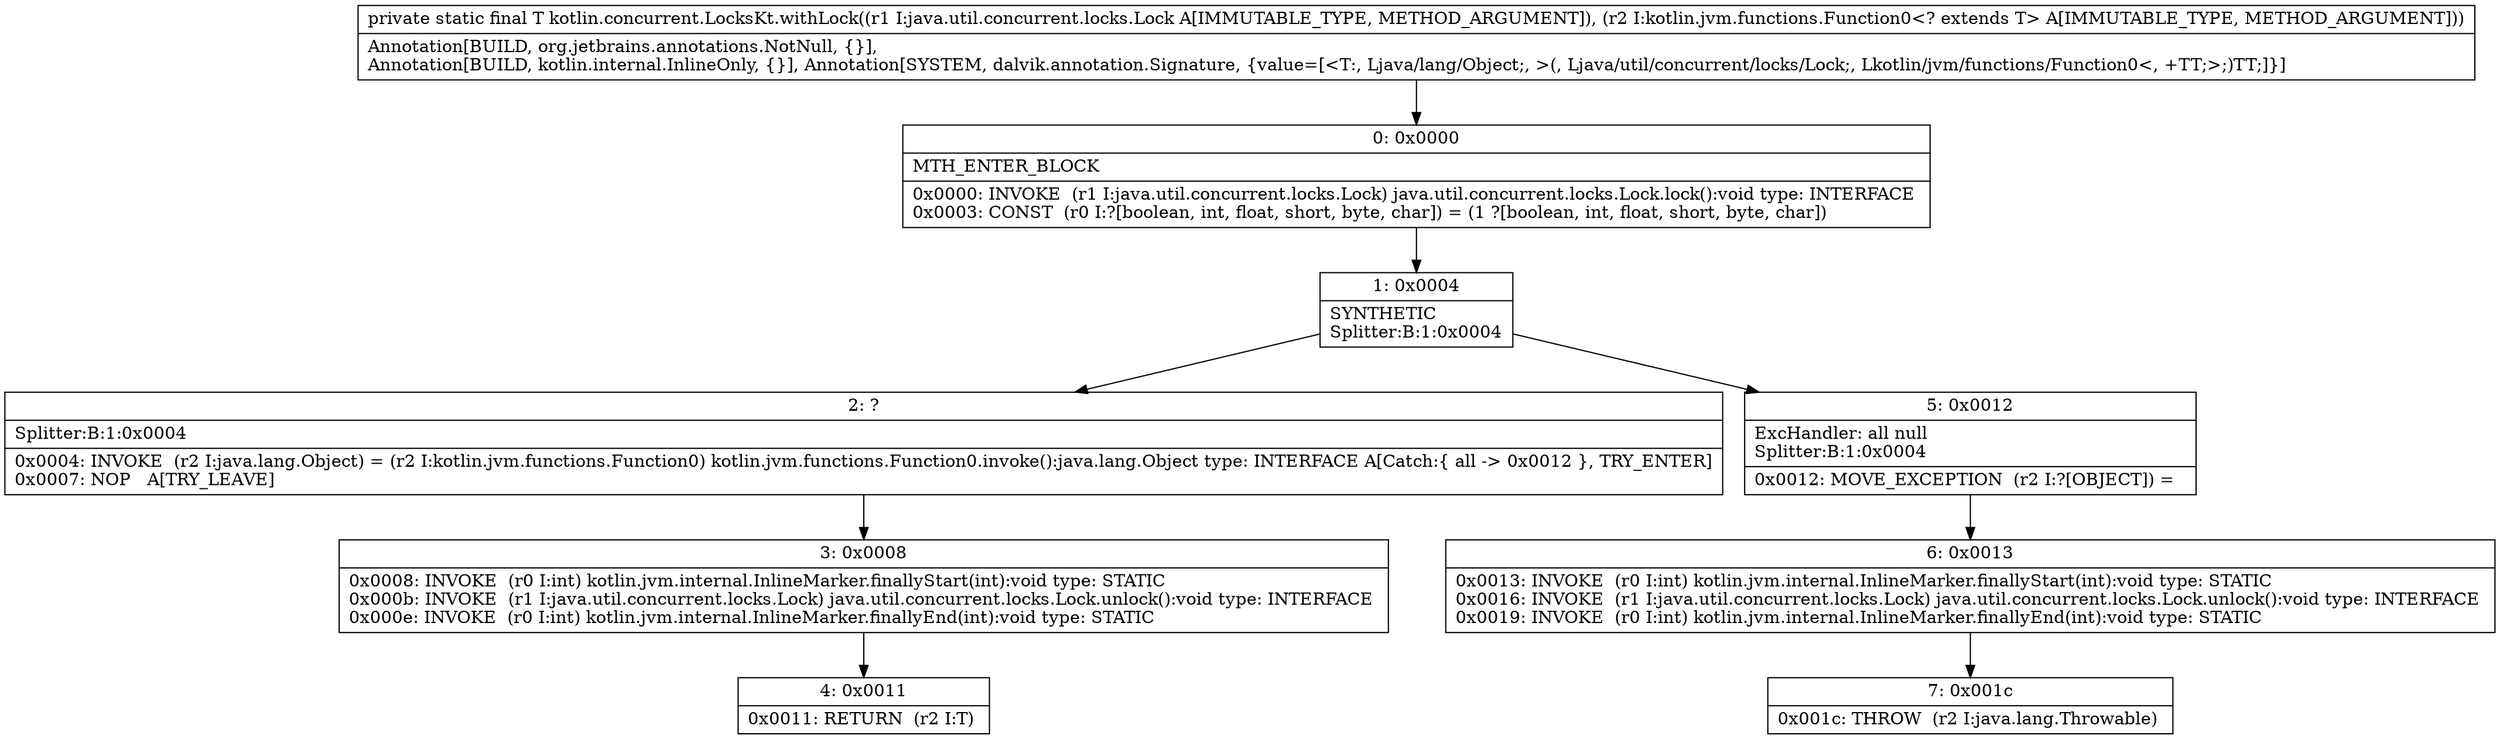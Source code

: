digraph "CFG forkotlin.concurrent.LocksKt.withLock(Ljava\/util\/concurrent\/locks\/Lock;Lkotlin\/jvm\/functions\/Function0;)Ljava\/lang\/Object;" {
Node_0 [shape=record,label="{0\:\ 0x0000|MTH_ENTER_BLOCK\l|0x0000: INVOKE  (r1 I:java.util.concurrent.locks.Lock) java.util.concurrent.locks.Lock.lock():void type: INTERFACE \l0x0003: CONST  (r0 I:?[boolean, int, float, short, byte, char]) = (1 ?[boolean, int, float, short, byte, char]) \l}"];
Node_1 [shape=record,label="{1\:\ 0x0004|SYNTHETIC\lSplitter:B:1:0x0004\l}"];
Node_2 [shape=record,label="{2\:\ ?|Splitter:B:1:0x0004\l|0x0004: INVOKE  (r2 I:java.lang.Object) = (r2 I:kotlin.jvm.functions.Function0) kotlin.jvm.functions.Function0.invoke():java.lang.Object type: INTERFACE A[Catch:\{ all \-\> 0x0012 \}, TRY_ENTER]\l0x0007: NOP   A[TRY_LEAVE]\l}"];
Node_3 [shape=record,label="{3\:\ 0x0008|0x0008: INVOKE  (r0 I:int) kotlin.jvm.internal.InlineMarker.finallyStart(int):void type: STATIC \l0x000b: INVOKE  (r1 I:java.util.concurrent.locks.Lock) java.util.concurrent.locks.Lock.unlock():void type: INTERFACE \l0x000e: INVOKE  (r0 I:int) kotlin.jvm.internal.InlineMarker.finallyEnd(int):void type: STATIC \l}"];
Node_4 [shape=record,label="{4\:\ 0x0011|0x0011: RETURN  (r2 I:T) \l}"];
Node_5 [shape=record,label="{5\:\ 0x0012|ExcHandler: all null\lSplitter:B:1:0x0004\l|0x0012: MOVE_EXCEPTION  (r2 I:?[OBJECT]) =  \l}"];
Node_6 [shape=record,label="{6\:\ 0x0013|0x0013: INVOKE  (r0 I:int) kotlin.jvm.internal.InlineMarker.finallyStart(int):void type: STATIC \l0x0016: INVOKE  (r1 I:java.util.concurrent.locks.Lock) java.util.concurrent.locks.Lock.unlock():void type: INTERFACE \l0x0019: INVOKE  (r0 I:int) kotlin.jvm.internal.InlineMarker.finallyEnd(int):void type: STATIC \l}"];
Node_7 [shape=record,label="{7\:\ 0x001c|0x001c: THROW  (r2 I:java.lang.Throwable) \l}"];
MethodNode[shape=record,label="{private static final T kotlin.concurrent.LocksKt.withLock((r1 I:java.util.concurrent.locks.Lock A[IMMUTABLE_TYPE, METHOD_ARGUMENT]), (r2 I:kotlin.jvm.functions.Function0\<? extends T\> A[IMMUTABLE_TYPE, METHOD_ARGUMENT]))  | Annotation[BUILD, org.jetbrains.annotations.NotNull, \{\}], \lAnnotation[BUILD, kotlin.internal.InlineOnly, \{\}], Annotation[SYSTEM, dalvik.annotation.Signature, \{value=[\<T:, Ljava\/lang\/Object;, \>(, Ljava\/util\/concurrent\/locks\/Lock;, Lkotlin\/jvm\/functions\/Function0\<, +TT;\>;)TT;]\}]\l}"];
MethodNode -> Node_0;
Node_0 -> Node_1;
Node_1 -> Node_2;
Node_1 -> Node_5;
Node_2 -> Node_3;
Node_3 -> Node_4;
Node_5 -> Node_6;
Node_6 -> Node_7;
}

